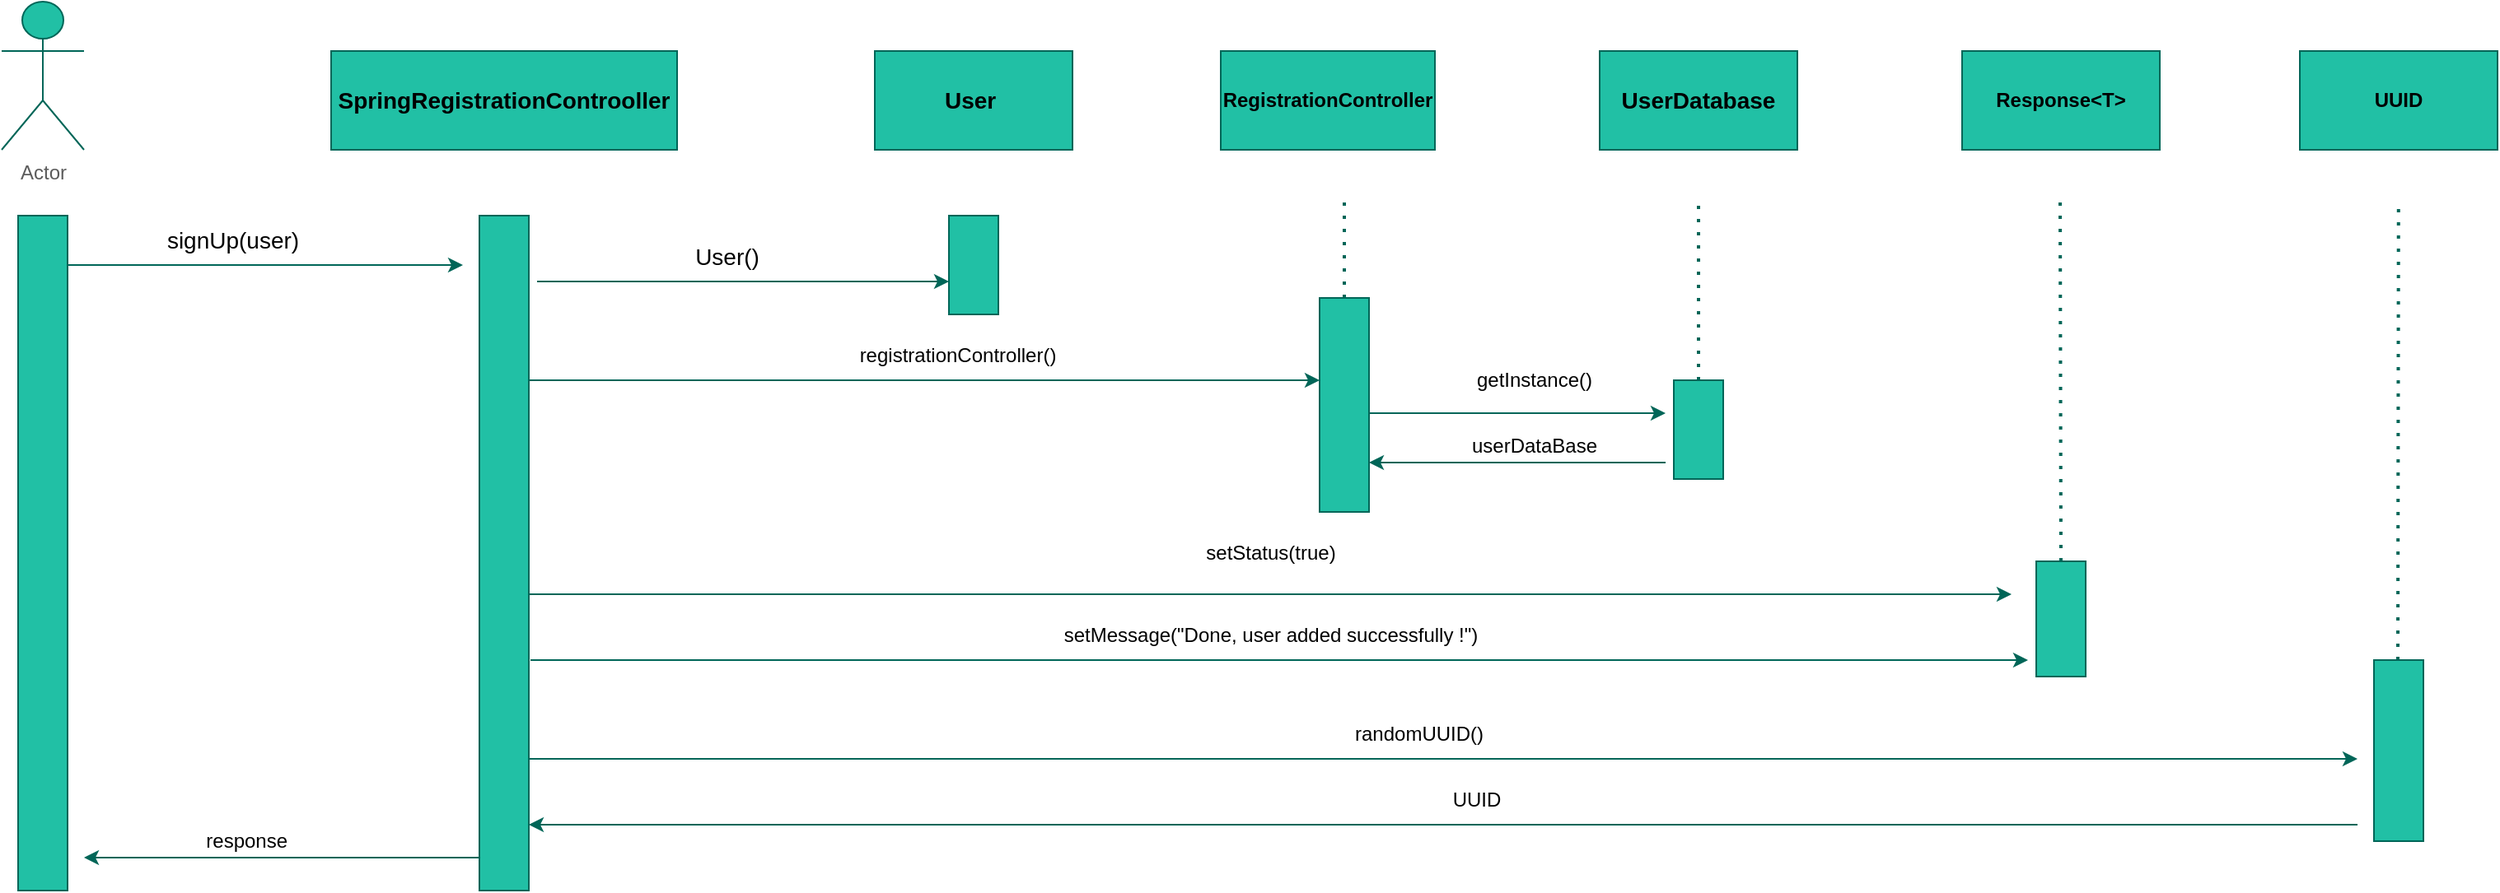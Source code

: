 <mxfile version="20.6.0" type="device"><diagram id="kgpKYQtTHZ0yAKxKKP6v" name="Page-1"><mxGraphModel dx="1635" dy="857" grid="1" gridSize="10" guides="1" tooltips="1" connect="1" arrows="1" fold="1" page="1" pageScale="1" pageWidth="850" pageHeight="1100" math="0" shadow="0"><root><mxCell id="0"/><mxCell id="1" parent="0"/><mxCell id="KgoNMOLNnlzlM4kLZapv-1" value="Actor" style="shape=umlActor;verticalLabelPosition=bottom;verticalAlign=top;html=1;outlineConnect=0;fillColor=#21C0A5;strokeColor=#006658;fontColor=#5C5C5C;rounded=0;" parent="1" vertex="1"><mxGeometry x="10" y="120" width="50" height="90" as="geometry"/></mxCell><mxCell id="KgoNMOLNnlzlM4kLZapv-2" value="&lt;font color=&quot;#000000&quot;&gt;&lt;span style=&quot;font-size: 14px;&quot;&gt;&lt;b&gt;SpringRegistrationControoller&lt;/b&gt;&lt;/span&gt;&lt;/font&gt;" style="rounded=0;whiteSpace=wrap;html=1;fillColor=#21C0A5;strokeColor=#006658;fontColor=#5C5C5C;" parent="1" vertex="1"><mxGeometry x="210" y="150" width="210" height="60" as="geometry"/></mxCell><mxCell id="KgoNMOLNnlzlM4kLZapv-3" value="&lt;b&gt;&lt;font style=&quot;font-size: 14px;&quot; color=&quot;#000000&quot;&gt;User&amp;nbsp;&lt;/font&gt;&lt;/b&gt;" style="rounded=0;whiteSpace=wrap;html=1;fillColor=#21C0A5;strokeColor=#006658;fontColor=#5C5C5C;" parent="1" vertex="1"><mxGeometry x="540" y="150" width="120" height="60" as="geometry"/></mxCell><mxCell id="KgoNMOLNnlzlM4kLZapv-4" value="" style="rounded=0;whiteSpace=wrap;html=1;fillColor=#21C0A5;strokeColor=#006658;fontColor=#5C5C5C;" parent="1" vertex="1"><mxGeometry x="300" y="250" width="30" height="410" as="geometry"/></mxCell><mxCell id="KgoNMOLNnlzlM4kLZapv-5" value="" style="rounded=0;whiteSpace=wrap;html=1;fillColor=#21C0A5;strokeColor=#006658;fontColor=#5C5C5C;" parent="1" vertex="1"><mxGeometry x="20" y="250" width="30" height="410" as="geometry"/></mxCell><mxCell id="KgoNMOLNnlzlM4kLZapv-6" value="&lt;b&gt;&lt;font color=&quot;#000000&quot;&gt;RegistrationController&lt;/font&gt;&lt;/b&gt;" style="rounded=0;whiteSpace=wrap;html=1;fillColor=#21C0A5;strokeColor=#006658;fontColor=#5C5C5C;" parent="1" vertex="1"><mxGeometry x="750" y="150" width="130" height="60" as="geometry"/></mxCell><mxCell id="KgoNMOLNnlzlM4kLZapv-7" value="&lt;b&gt;&lt;font color=&quot;#000000&quot;&gt;Response&amp;lt;T&amp;gt;&lt;/font&gt;&lt;/b&gt;" style="rounded=0;whiteSpace=wrap;html=1;fillColor=#21C0A5;strokeColor=#006658;fontColor=#5C5C5C;" parent="1" vertex="1"><mxGeometry x="1200" y="150" width="120" height="60" as="geometry"/></mxCell><mxCell id="KgoNMOLNnlzlM4kLZapv-8" value="" style="endArrow=classic;html=1;rounded=0;strokeColor=#006658;fontColor=#5C5C5C;" parent="1" edge="1"><mxGeometry width="50" height="50" relative="1" as="geometry"><mxPoint x="50" y="280" as="sourcePoint"/><mxPoint x="290" y="280" as="targetPoint"/></mxGeometry></mxCell><mxCell id="KgoNMOLNnlzlM4kLZapv-9" value="&lt;font color=&quot;#000000&quot; style=&quot;font-size: 14px;&quot;&gt;signUp(user)&lt;/font&gt;" style="text;html=1;align=center;verticalAlign=middle;resizable=0;points=[];autosize=1;strokeColor=none;fillColor=none;fontColor=#5C5C5C;rounded=0;" parent="1" vertex="1"><mxGeometry x="100" y="250" width="100" height="30" as="geometry"/></mxCell><mxCell id="KgoNMOLNnlzlM4kLZapv-10" value="" style="endArrow=classic;html=1;rounded=0;strokeColor=#006658;fontColor=#5C5C5C;" parent="1" edge="1"><mxGeometry width="50" height="50" relative="1" as="geometry"><mxPoint x="335" y="290" as="sourcePoint"/><mxPoint x="585" y="290" as="targetPoint"/></mxGeometry></mxCell><mxCell id="KgoNMOLNnlzlM4kLZapv-11" value="" style="rounded=0;whiteSpace=wrap;html=1;fillColor=#21C0A5;strokeColor=#006658;fontColor=#5C5C5C;" parent="1" vertex="1"><mxGeometry x="585" y="250" width="30" height="60" as="geometry"/></mxCell><mxCell id="KgoNMOLNnlzlM4kLZapv-12" value="&lt;font style=&quot;font-size: 14px;&quot; color=&quot;#000000&quot;&gt;User()&lt;/font&gt;" style="text;html=1;align=center;verticalAlign=middle;resizable=0;points=[];autosize=1;strokeColor=none;fillColor=none;fontColor=#5C5C5C;rounded=0;" parent="1" vertex="1"><mxGeometry x="420" y="260" width="60" height="30" as="geometry"/></mxCell><mxCell id="KgoNMOLNnlzlM4kLZapv-18" value="" style="endArrow=classic;html=1;rounded=0;strokeColor=#006658;fontColor=#5C5C5C;" parent="1" edge="1"><mxGeometry width="50" height="50" relative="1" as="geometry"><mxPoint x="840" y="370.0" as="sourcePoint"/><mxPoint x="1020" y="370" as="targetPoint"/></mxGeometry></mxCell><mxCell id="KgoNMOLNnlzlM4kLZapv-19" value="" style="rounded=0;whiteSpace=wrap;html=1;fillColor=#21C0A5;strokeColor=#006658;fontColor=#5C5C5C;" parent="1" vertex="1"><mxGeometry x="810" y="300" width="30" height="130" as="geometry"/></mxCell><mxCell id="KgoNMOLNnlzlM4kLZapv-21" value="" style="rounded=0;whiteSpace=wrap;html=1;fillColor=#21C0A5;strokeColor=#006658;fontColor=#5C5C5C;" parent="1" vertex="1"><mxGeometry x="1025" y="350" width="30" height="60" as="geometry"/></mxCell><mxCell id="KgoNMOLNnlzlM4kLZapv-23" value="&lt;b&gt;&lt;font color=&quot;#000000&quot; style=&quot;font-size: 14px;&quot;&gt;UserDatabase&lt;/font&gt;&lt;/b&gt;" style="rounded=0;whiteSpace=wrap;html=1;fillColor=#21C0A5;strokeColor=#006658;fontColor=#5C5C5C;" parent="1" vertex="1"><mxGeometry x="980" y="150" width="120" height="60" as="geometry"/></mxCell><mxCell id="KgoNMOLNnlzlM4kLZapv-25" value="" style="rounded=0;whiteSpace=wrap;html=1;fillColor=#21C0A5;strokeColor=#006658;fontColor=#5C5C5C;" parent="1" vertex="1"><mxGeometry x="1245" y="460" width="30" height="70" as="geometry"/></mxCell><mxCell id="KgoNMOLNnlzlM4kLZapv-31" value="" style="endArrow=none;dashed=1;html=1;dashPattern=1 3;strokeWidth=2;rounded=0;strokeColor=#006658;fontColor=#5C5C5C;exitX=0.5;exitY=0;exitDx=0;exitDy=0;" parent="1" source="KgoNMOLNnlzlM4kLZapv-19" edge="1"><mxGeometry width="50" height="50" relative="1" as="geometry"><mxPoint x="864.97" y="310" as="sourcePoint"/><mxPoint x="825" y="240" as="targetPoint"/></mxGeometry></mxCell><mxCell id="KgoNMOLNnlzlM4kLZapv-33" value="" style="endArrow=none;dashed=1;html=1;dashPattern=1 3;strokeWidth=2;rounded=0;strokeColor=#006658;fontColor=#5C5C5C;exitX=0.5;exitY=0;exitDx=0;exitDy=0;" parent="1" edge="1" source="KgoNMOLNnlzlM4kLZapv-21"><mxGeometry width="50" height="50" relative="1" as="geometry"><mxPoint x="1050" y="370" as="sourcePoint"/><mxPoint x="1040" y="240" as="targetPoint"/></mxGeometry></mxCell><mxCell id="KgoNMOLNnlzlM4kLZapv-35" value="" style="endArrow=none;dashed=1;html=1;dashPattern=1 3;strokeWidth=2;rounded=0;strokeColor=#006658;fontColor=#5C5C5C;exitX=0.5;exitY=0;exitDx=0;exitDy=0;" parent="1" edge="1" source="KgoNMOLNnlzlM4kLZapv-25"><mxGeometry width="50" height="50" relative="1" as="geometry"><mxPoint x="1259.5" y="330.0" as="sourcePoint"/><mxPoint x="1259.5" y="240" as="targetPoint"/></mxGeometry></mxCell><mxCell id="zgXhvrP-hFQAfr1JCJvA-2" value="" style="endArrow=classic;html=1;rounded=0;strokeColor=#006658;fontColor=#5C5C5C;" edge="1" parent="1"><mxGeometry width="50" height="50" relative="1" as="geometry"><mxPoint x="330" y="350" as="sourcePoint"/><mxPoint x="810" y="350" as="targetPoint"/></mxGeometry></mxCell><mxCell id="zgXhvrP-hFQAfr1JCJvA-3" value="registrationController()" style="text;html=1;align=center;verticalAlign=middle;resizable=0;points=[];autosize=1;strokeColor=none;fillColor=none;" vertex="1" parent="1"><mxGeometry x="520" y="320" width="140" height="30" as="geometry"/></mxCell><mxCell id="zgXhvrP-hFQAfr1JCJvA-7" value="getInstance()" style="text;html=1;align=center;verticalAlign=middle;resizable=0;points=[];autosize=1;strokeColor=none;fillColor=none;" vertex="1" parent="1"><mxGeometry x="895" y="335" width="90" height="30" as="geometry"/></mxCell><mxCell id="zgXhvrP-hFQAfr1JCJvA-8" value="" style="endArrow=classic;html=1;rounded=0;strokeColor=#006658;fontColor=#5C5C5C;" edge="1" parent="1"><mxGeometry width="50" height="50" relative="1" as="geometry"><mxPoint x="1020" y="400" as="sourcePoint"/><mxPoint x="840" y="400" as="targetPoint"/></mxGeometry></mxCell><mxCell id="zgXhvrP-hFQAfr1JCJvA-9" value="userDataBase" style="text;html=1;align=center;verticalAlign=middle;resizable=0;points=[];autosize=1;strokeColor=none;fillColor=none;" vertex="1" parent="1"><mxGeometry x="890" y="375" width="100" height="30" as="geometry"/></mxCell><mxCell id="zgXhvrP-hFQAfr1JCJvA-11" value="" style="endArrow=classic;html=1;rounded=0;strokeColor=#006658;fontColor=#5C5C5C;" edge="1" parent="1"><mxGeometry width="50" height="50" relative="1" as="geometry"><mxPoint x="330" y="480" as="sourcePoint"/><mxPoint x="1230" y="480" as="targetPoint"/></mxGeometry></mxCell><mxCell id="zgXhvrP-hFQAfr1JCJvA-12" value="setStatus(true)" style="text;html=1;align=center;verticalAlign=middle;resizable=0;points=[];autosize=1;strokeColor=none;fillColor=none;" vertex="1" parent="1"><mxGeometry x="730" y="440" width="100" height="30" as="geometry"/></mxCell><mxCell id="zgXhvrP-hFQAfr1JCJvA-13" value="" style="endArrow=classic;html=1;rounded=0;strokeColor=#006658;fontColor=#5C5C5C;" edge="1" parent="1"><mxGeometry width="50" height="50" relative="1" as="geometry"><mxPoint x="331" y="520" as="sourcePoint"/><mxPoint x="1240" y="520" as="targetPoint"/></mxGeometry></mxCell><mxCell id="zgXhvrP-hFQAfr1JCJvA-14" value="setMessage(&quot;Done, user added successfully !&quot;)" style="text;html=1;align=center;verticalAlign=middle;resizable=0;points=[];autosize=1;strokeColor=none;fillColor=none;" vertex="1" parent="1"><mxGeometry x="645" y="490" width="270" height="30" as="geometry"/></mxCell><mxCell id="zgXhvrP-hFQAfr1JCJvA-18" value="&lt;b&gt;&lt;font color=&quot;#000000&quot;&gt;UUID&lt;/font&gt;&lt;/b&gt;" style="rounded=0;whiteSpace=wrap;html=1;fillColor=#21C0A5;strokeColor=#006658;fontColor=#5C5C5C;" vertex="1" parent="1"><mxGeometry x="1405" y="150" width="120" height="60" as="geometry"/></mxCell><mxCell id="zgXhvrP-hFQAfr1JCJvA-19" value="" style="rounded=0;whiteSpace=wrap;html=1;fillColor=#21C0A5;strokeColor=#006658;fontColor=#5C5C5C;" vertex="1" parent="1"><mxGeometry x="1450" y="520" width="30" height="110" as="geometry"/></mxCell><mxCell id="zgXhvrP-hFQAfr1JCJvA-20" value="" style="endArrow=classic;html=1;rounded=0;strokeColor=#006658;fontColor=#5C5C5C;" edge="1" parent="1"><mxGeometry width="50" height="50" relative="1" as="geometry"><mxPoint x="330" y="580" as="sourcePoint"/><mxPoint x="1440" y="580" as="targetPoint"/></mxGeometry></mxCell><mxCell id="zgXhvrP-hFQAfr1JCJvA-21" value="" style="endArrow=none;dashed=1;html=1;dashPattern=1 3;strokeWidth=2;rounded=0;strokeColor=#006658;fontColor=#5C5C5C;" edge="1" parent="1"><mxGeometry width="50" height="50" relative="1" as="geometry"><mxPoint x="1464.5" y="520" as="sourcePoint"/><mxPoint x="1464.91" y="240" as="targetPoint"/></mxGeometry></mxCell><mxCell id="zgXhvrP-hFQAfr1JCJvA-22" value="randomUUID()" style="text;html=1;align=center;verticalAlign=middle;resizable=0;points=[];autosize=1;strokeColor=none;fillColor=none;" vertex="1" parent="1"><mxGeometry x="820" y="550" width="100" height="30" as="geometry"/></mxCell><mxCell id="zgXhvrP-hFQAfr1JCJvA-23" value="" style="endArrow=classic;html=1;rounded=0;strokeColor=#006658;fontColor=#5C5C5C;" edge="1" parent="1"><mxGeometry width="50" height="50" relative="1" as="geometry"><mxPoint x="1440" y="620" as="sourcePoint"/><mxPoint x="330" y="620" as="targetPoint"/></mxGeometry></mxCell><mxCell id="zgXhvrP-hFQAfr1JCJvA-24" value="UUID" style="text;html=1;align=center;verticalAlign=middle;resizable=0;points=[];autosize=1;strokeColor=none;fillColor=none;" vertex="1" parent="1"><mxGeometry x="880" y="590" width="50" height="30" as="geometry"/></mxCell><mxCell id="zgXhvrP-hFQAfr1JCJvA-26" value="" style="endArrow=classic;html=1;rounded=0;strokeColor=#006658;fontColor=#5C5C5C;" edge="1" parent="1"><mxGeometry width="50" height="50" relative="1" as="geometry"><mxPoint x="300" y="640" as="sourcePoint"/><mxPoint x="60" y="640" as="targetPoint"/></mxGeometry></mxCell><mxCell id="zgXhvrP-hFQAfr1JCJvA-27" value="response&amp;nbsp;" style="text;html=1;align=center;verticalAlign=middle;resizable=0;points=[];autosize=1;strokeColor=none;fillColor=none;" vertex="1" parent="1"><mxGeometry x="120" y="615" width="80" height="30" as="geometry"/></mxCell></root></mxGraphModel></diagram></mxfile>